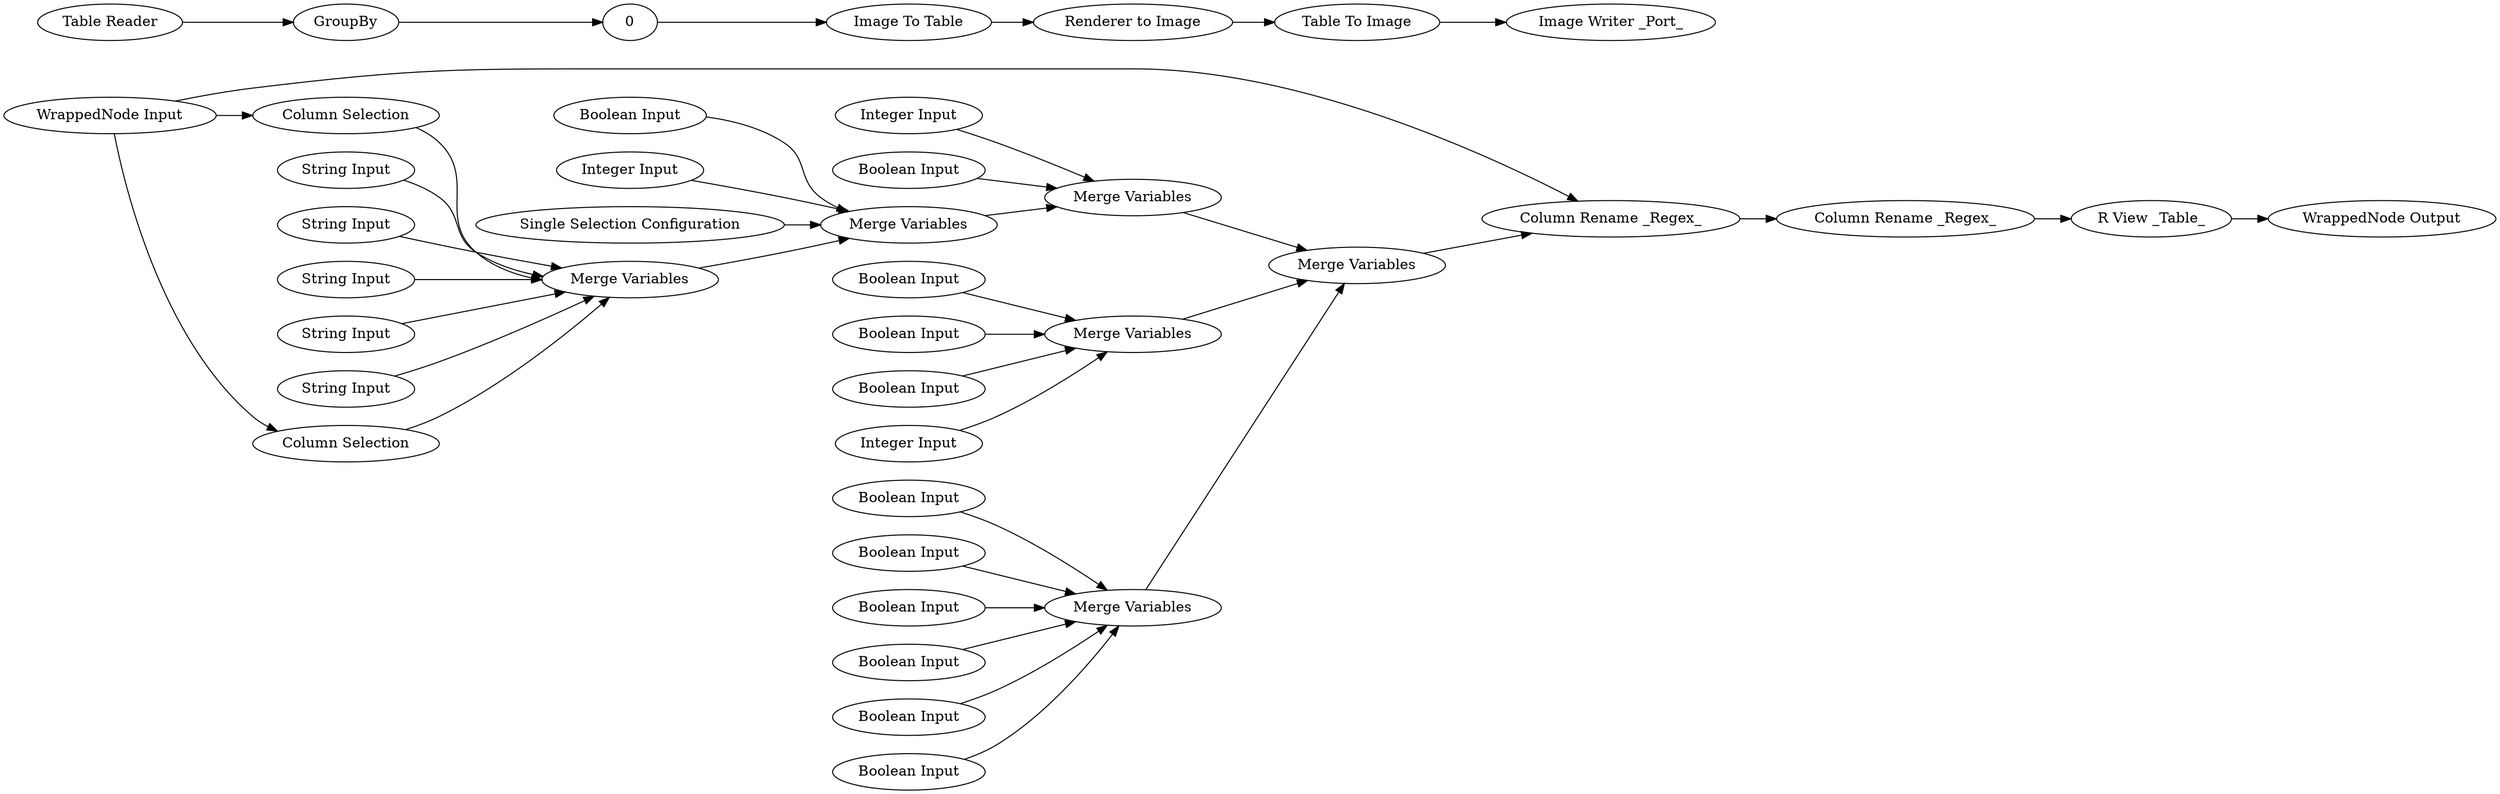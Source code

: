 digraph {
	303 [label="WrappedNode Input"]
	305 [label="Column Selection"]
	306 [label="Column Selection"]
	308 [label="String Input"]
	309 [label="Column Rename _Regex_"]
	310 [label="Column Rename _Regex_"]
	311 [label="WrappedNode Output"]
	312 [label="Boolean Input"]
	313 [label="Integer Input"]
	314 [label="Integer Input"]
	317 [label="Boolean Input"]
	318 [label="R View _Table_"]
	319 [label="Boolean Input"]
	320 [label="Boolean Input"]
	321 [label="Boolean Input"]
	322 [label="Boolean Input"]
	323 [label="Boolean Input"]
	324 [label="Boolean Input"]
	328 [label="Merge Variables"]
	330 [label="Integer Input"]
	331 [label="Merge Variables"]
	332 [label="Merge Variables"]
	333 [label="Merge Variables"]
	334 [label="Merge Variables"]
	335 [label="Merge Variables"]
	336 [label="String Input"]
	337 [label="String Input"]
	338 [label="Boolean Input"]
	339 [label="String Input"]
	340 [label="String Input"]
	341 [label="Boolean Input"]
	342 [label="Boolean Input"]
	344 [label="Single Selection Configuration"]
	2 [label=GroupBy]
	3 [label="Table Reader"]
	257 [label="Image To Table"]
	258 [label="Renderer to Image"]
	259 [label="Table To Image"]
	2400 [label="Image Writer _Port_"]
	303 -> 309
	303 -> 306
	303 -> 305
	305 -> 334
	306 -> 334
	308 -> 334
	309 -> 310
	310 -> 318
	312 -> 333
	313 -> 333
	314 -> 332
	317 -> 332
	318 -> 311
	319 -> 335
	320 -> 335
	321 -> 335
	322 -> 328
	323 -> 328
	324 -> 328
	328 -> 331
	330 -> 328
	331 -> 309
	332 -> 331
	333 -> 332
	334 -> 333
	335 -> 331
	336 -> 334
	337 -> 334
	338 -> 335
	339 -> 334
	340 -> 334
	341 -> 335
	342 -> 335
	344 -> 333
	0 -> 257
	2 -> 0
	3 -> 2
	257 -> 258
	258 -> 259
	259 -> 2400
	rankdir=LR
}
